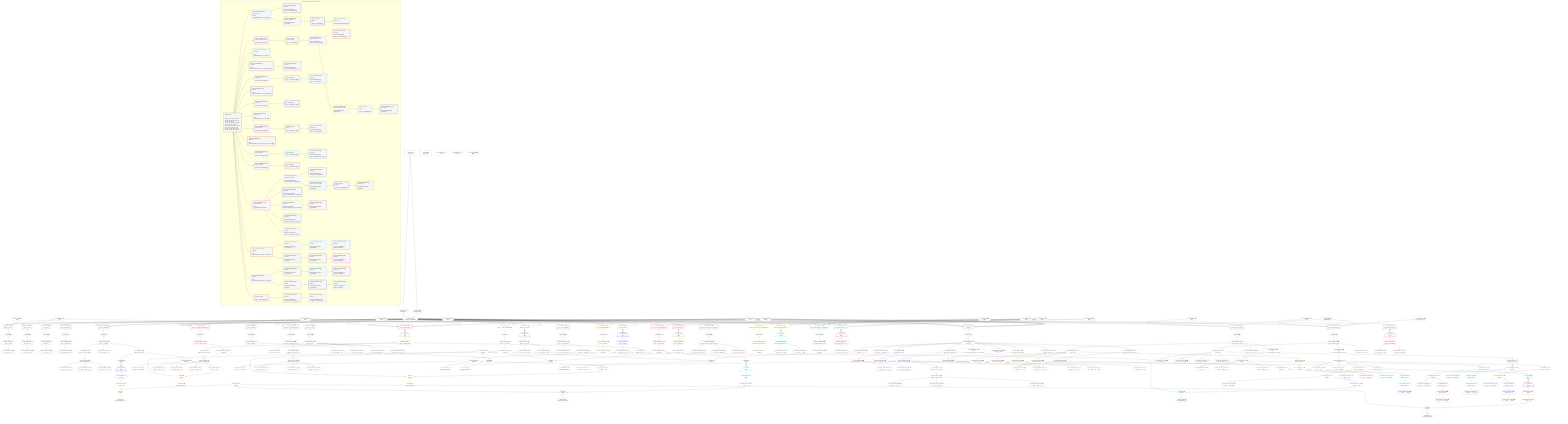 %%{init: {'themeVariables': { 'fontSize': '12px'}}}%%
graph TD
    classDef path fill:#eee,stroke:#000,color:#000
    classDef plan fill:#fff,stroke-width:1px,color:#000
    classDef itemplan fill:#fff,stroke-width:2px,color:#000
    classDef unbatchedplan fill:#dff,stroke-width:1px,color:#000
    classDef sideeffectplan fill:#fcc,stroke-width:2px,color:#000
    classDef bucket fill:#f6f6f6,color:#000,stroke-width:2px,text-align:left


    %% plan dependencies
    PgSelect311[["PgSelect[311∈0] ➊<br />ᐸpersonᐳ"]]:::plan
    Object11{{"Object[11∈0] ➊<br />ᐸ{pgSettings,withPgClient}ᐳ"}}:::plan
    Constant636{{"Constant[636∈0] ➊<br />ᐸ1ᐳ"}}:::plan
    Constant637{{"Constant[637∈0] ➊<br />ᐸ'test'ᐳ"}}:::plan
    Object11 & Constant636 & Constant637 & Constant636 & Constant637 & Constant637 --> PgSelect311
    PgSelect431[["PgSelect[431∈0] ➊<br />ᐸquery_output_two_rowsᐳ"]]:::plan
    Constant648{{"Constant[648∈0] ➊<br />ᐸ42ᐳ"}}:::plan
    Constant650{{"Constant[650∈0] ➊<br />ᐸ'Hi'ᐳ"}}:::plan
    Object11 & Constant648 & Constant636 & Constant650 --> PgSelect431
    PgSelect501[["PgSelect[501∈0] ➊<br />ᐸquery_output_two_rowsᐳ"]]:::plan
    Constant651{{"Constant[651∈0] ➊<br />ᐸ999999999ᐳ"}}:::plan
    Constant653{{"Constant[653∈0] ➊<br />ᐸ”Don't fail me now...”ᐳ"}}:::plan
    Object11 & Constant651 & Constant651 & Constant653 --> PgSelect501
    PgSelect8[["PgSelect[8∈0] ➊<br />ᐸfunc_in_inoutᐳ"]]:::plan
    Constant633{{"Constant[633∈0] ➊<br />ᐸ10ᐳ"}}:::plan
    Constant634{{"Constant[634∈0] ➊<br />ᐸ5ᐳ"}}:::plan
    Object11 & Constant633 & Constant634 --> PgSelect8
    PgSelect32[["PgSelect[32∈0] ➊<br />ᐸfunc_out_complexᐳ"]]:::plan
    Object11 & Constant636 & Constant637 --> PgSelect32
    Access9{{"Access[9∈0] ➊<br />ᐸ2.pgSettingsᐳ"}}:::plan
    Access10{{"Access[10∈0] ➊<br />ᐸ2.withPgClientᐳ"}}:::plan
    Access9 & Access10 --> Object11
    PgSelect16[["PgSelect[16∈0] ➊<br />ᐸfunc_in_outᐳ"]]:::plan
    Object11 & Constant633 --> PgSelect16
    PgSelect158[["PgSelect[158∈0] ➊<br />ᐸfunc_out_out_compound_typeᐳ"]]:::plan
    Object11 & Constant633 --> PgSelect158
    __Value2["__Value[2∈0] ➊<br />ᐸcontextᐳ"]:::plan
    __Value2 --> Access9
    __Value2 --> Access10
    First12{{"First[12∈0] ➊"}}:::plan
    PgSelect8 --> First12
    PgSelectSingle13{{"PgSelectSingle[13∈0] ➊<br />ᐸfunc_in_inoutᐳ"}}:::plan
    First12 --> PgSelectSingle13
    PgClassExpression14{{"PgClassExpression[14∈0] ➊<br />ᐸ__func_in_inout__.vᐳ"}}:::plan
    PgSelectSingle13 --> PgClassExpression14
    First20{{"First[20∈0] ➊"}}:::plan
    PgSelect16 --> First20
    PgSelectSingle21{{"PgSelectSingle[21∈0] ➊<br />ᐸfunc_in_outᐳ"}}:::plan
    First20 --> PgSelectSingle21
    PgClassExpression22{{"PgClassExpression[22∈0] ➊<br />ᐸ__func_in_out__.vᐳ"}}:::plan
    PgSelectSingle21 --> PgClassExpression22
    PgSelect23[["PgSelect[23∈0] ➊<br />ᐸfunc_outᐳ"]]:::plan
    Object11 --> PgSelect23
    First27{{"First[27∈0] ➊"}}:::plan
    PgSelect23 --> First27
    PgSelectSingle28{{"PgSelectSingle[28∈0] ➊<br />ᐸfunc_outᐳ"}}:::plan
    First27 --> PgSelectSingle28
    PgClassExpression29{{"PgClassExpression[29∈0] ➊<br />ᐸ__func_out__.vᐳ"}}:::plan
    PgSelectSingle28 --> PgClassExpression29
    First36{{"First[36∈0] ➊"}}:::plan
    PgSelect32 --> First36
    PgSelectSingle37{{"PgSelectSingle[37∈0] ➊<br />ᐸfunc_out_complexᐳ"}}:::plan
    First36 --> PgSelectSingle37
    PgSelect149[["PgSelect[149∈0] ➊<br />ᐸfunc_out_outᐳ"]]:::plan
    Object11 --> PgSelect149
    First153{{"First[153∈0] ➊"}}:::plan
    PgSelect149 --> First153
    PgSelectSingle154{{"PgSelectSingle[154∈0] ➊<br />ᐸfunc_out_outᐳ"}}:::plan
    First153 --> PgSelectSingle154
    First162{{"First[162∈0] ➊"}}:::plan
    PgSelect158 --> First162
    PgSelectSingle163{{"PgSelectSingle[163∈0] ➊<br />ᐸfunc_out_out_compound_typeᐳ"}}:::plan
    First162 --> PgSelectSingle163
    PgSelect194[["PgSelect[194∈0] ➊<br />ᐸfunc_out_out_unnamedᐳ"]]:::plan
    Object11 --> PgSelect194
    First198{{"First[198∈0] ➊"}}:::plan
    PgSelect194 --> First198
    PgSelectSingle199{{"PgSelectSingle[199∈0] ➊<br />ᐸfunc_out_out_unnamedᐳ"}}:::plan
    First198 --> PgSelectSingle199
    PgSelect220[["PgSelect[220∈0] ➊<br />ᐸfunc_out_tableᐳ"]]:::plan
    Object11 --> PgSelect220
    First224{{"First[224∈0] ➊"}}:::plan
    PgSelect220 --> First224
    PgSelectSingle225{{"PgSelectSingle[225∈0] ➊<br />ᐸfunc_out_tableᐳ"}}:::plan
    First224 --> PgSelectSingle225
    PgSelect253[["PgSelect[253∈0] ➊<br />ᐸfunc_out_unnamedᐳ"]]:::plan
    Object11 --> PgSelect253
    First257{{"First[257∈0] ➊"}}:::plan
    PgSelect253 --> First257
    PgSelectSingle258{{"PgSelectSingle[258∈0] ➊<br />ᐸfunc_out_unnamedᐳ"}}:::plan
    First257 --> PgSelectSingle258
    PgClassExpression259{{"PgClassExpression[259∈0] ➊<br />ᐸ__func_out_unnamed__.vᐳ"}}:::plan
    PgSelectSingle258 --> PgClassExpression259
    PgSelect260[["PgSelect[260∈0] ➊<br />ᐸfunc_out_unnamed_out_out_unnamedᐳ"]]:::plan
    Object11 --> PgSelect260
    First264{{"First[264∈0] ➊"}}:::plan
    PgSelect260 --> First264
    PgSelectSingle265{{"PgSelectSingle[265∈0] ➊<br />ᐸfunc_out_unnamed_out_out_unnamedᐳ"}}:::plan
    First264 --> PgSelectSingle265
    First315{{"First[315∈0] ➊"}}:::plan
    PgSelect311 --> First315
    PgSelectSingle316{{"PgSelectSingle[316∈0] ➊<br />ᐸpersonᐳ"}}:::plan
    First315 --> PgSelectSingle316
    First435{{"First[435∈0] ➊"}}:::plan
    PgSelect431 --> First435
    PgSelectSingle436{{"PgSelectSingle[436∈0] ➊<br />ᐸquery_output_two_rowsᐳ"}}:::plan
    First435 --> PgSelectSingle436
    First505{{"First[505∈0] ➊"}}:::plan
    PgSelect501 --> First505
    PgSelectSingle506{{"PgSelectSingle[506∈0] ➊<br />ᐸquery_output_two_rowsᐳ"}}:::plan
    First505 --> PgSelectSingle506
    PgSelect570[["PgSelect[570∈0] ➊<br />ᐸsearch_test_summariesᐳ"]]:::plan
    Object11 --> PgSelect570
    __Value4["__Value[4∈0] ➊<br />ᐸrootValueᐳ"]:::plan
    Constant56{{"Constant[56∈0] ➊<br />ᐸ'people'ᐳ"}}:::plan
    Constant79{{"Constant[79∈0] ➊<br />ᐸ'posts'ᐳ"}}:::plan
    Connection95{{"Connection[95∈0] ➊<br />ᐸ91ᐳ"}}:::plan
    Connection184{{"Connection[184∈0] ➊<br />ᐸ180ᐳ"}}:::plan
    Connection211{{"Connection[211∈0] ➊<br />ᐸ207ᐳ"}}:::plan
    Connection240{{"Connection[240∈0] ➊<br />ᐸ236ᐳ"}}:::plan
    Connection281{{"Connection[281∈0] ➊<br />ᐸ277ᐳ"}}:::plan
    Connection301{{"Connection[301∈0] ➊<br />ᐸ297ᐳ"}}:::plan
    Constant641{{"Constant[641∈0] ➊<br />ᐸ20ᐳ"}}:::plan
    PgClassExpression38{{"PgClassExpression[38∈1] ➊<br />ᐸ__func_out...plex__.”x”ᐳ"}}:::plan
    PgSelectSingle37 --> PgClassExpression38
    PgSelectSingle45{{"PgSelectSingle[45∈1] ➊<br />ᐸfrmcdc_compoundTypeᐳ"}}:::plan
    RemapKeys580{{"RemapKeys[580∈1] ➊<br />ᐸ37:{”0”:1,”1”:2,”2”:3,”3”:4}ᐳ"}}:::plan
    RemapKeys580 --> PgSelectSingle45
    PgSelectSingle55{{"PgSelectSingle[55∈1] ➊<br />ᐸpersonᐳ"}}:::plan
    RemapKeys583{{"RemapKeys[583∈1] ➊<br />ᐸ37:{”0”:5,”1”:6,”2”:7}ᐳ"}}:::plan
    RemapKeys583 --> PgSelectSingle55
    PgSelectSingle37 --> RemapKeys580
    PgSelectSingle37 --> RemapKeys583
    Connection75{{"Connection[75∈1] ➊<br />ᐸ71ᐳ"}}:::plan
    PgClassExpression46{{"PgClassExpression[46∈2] ➊<br />ᐸ__frmcdc_c...type__.”a”ᐳ"}}:::plan
    PgSelectSingle45 --> PgClassExpression46
    PgClassExpression47{{"PgClassExpression[47∈2] ➊<br />ᐸ__frmcdc_c...type__.”b”ᐳ"}}:::plan
    PgSelectSingle45 --> PgClassExpression47
    PgClassExpression48{{"PgClassExpression[48∈2] ➊<br />ᐸ__frmcdc_c...type__.”c”ᐳ"}}:::plan
    PgSelectSingle45 --> PgClassExpression48
    List58{{"List[58∈3] ➊<br />ᐸ56,57ᐳ"}}:::plan
    PgClassExpression57{{"PgClassExpression[57∈3] ➊<br />ᐸ__person__.”id”ᐳ"}}:::plan
    Constant56 & PgClassExpression57 --> List58
    PgSelectSingle55 --> PgClassExpression57
    Lambda59{{"Lambda[59∈3] ➊<br />ᐸbase64JSONEncodeᐳ"}}:::plan
    List58 --> Lambda59
    PgClassExpression61{{"PgClassExpression[61∈3] ➊<br />ᐸ__person__...full_name”ᐳ"}}:::plan
    PgSelectSingle55 --> PgClassExpression61
    Access582{{"Access[582∈3] ➊<br />ᐸ583.0ᐳ"}}:::plan
    RemapKeys583 --> Access582
    __Item77[/"__Item[77∈4]<br />ᐸ582ᐳ"\]:::itemplan
    Access582 ==> __Item77
    PgSelectSingle78{{"PgSelectSingle[78∈4]<br />ᐸpostᐳ"}}:::plan
    __Item77 --> PgSelectSingle78
    List81{{"List[81∈5]<br />ᐸ79,80ᐳ"}}:::plan
    PgClassExpression80{{"PgClassExpression[80∈5]<br />ᐸ__post__.”id”ᐳ"}}:::plan
    Constant79 & PgClassExpression80 --> List81
    PgSelectSingle78 --> PgClassExpression80
    Lambda82{{"Lambda[82∈5]<br />ᐸbase64JSONEncodeᐳ"}}:::plan
    List81 --> Lambda82
    PgSelect96[["PgSelect[96∈6] ➊<br />ᐸfunc_out_complex_setofᐳ"]]:::plan
    Object11 & Constant636 & Constant637 & Connection95 --> PgSelect96
    PgSelect145[["PgSelect[145∈6] ➊<br />ᐸfunc_out_complex_setof(aggregate)ᐳ"]]:::plan
    Object11 & Constant636 & Constant637 & Connection95 --> PgSelect145
    First146{{"First[146∈6] ➊"}}:::plan
    PgSelect145 --> First146
    PgSelectSingle147{{"PgSelectSingle[147∈6] ➊<br />ᐸfunc_out_complex_setofᐳ"}}:::plan
    First146 --> PgSelectSingle147
    PgClassExpression148{{"PgClassExpression[148∈6] ➊<br />ᐸcount(*)ᐳ"}}:::plan
    PgSelectSingle147 --> PgClassExpression148
    Connection136{{"Connection[136∈6] ➊<br />ᐸ132ᐳ"}}:::plan
    __Item97[/"__Item[97∈7]<br />ᐸ96ᐳ"\]:::itemplan
    PgSelect96 ==> __Item97
    PgSelectSingle98{{"PgSelectSingle[98∈7]<br />ᐸfunc_out_complex_setofᐳ"}}:::plan
    __Item97 --> PgSelectSingle98
    PgClassExpression99{{"PgClassExpression[99∈8]<br />ᐸ__func_out...etof__.”x”ᐳ"}}:::plan
    PgSelectSingle98 --> PgClassExpression99
    PgSelectSingle106{{"PgSelectSingle[106∈8]<br />ᐸfrmcdc_compoundTypeᐳ"}}:::plan
    RemapKeys585{{"RemapKeys[585∈8]<br />ᐸ98:{”0”:1,”1”:2,”2”:3,”3”:4}ᐳ"}}:::plan
    RemapKeys585 --> PgSelectSingle106
    PgSelectSingle116{{"PgSelectSingle[116∈8]<br />ᐸpersonᐳ"}}:::plan
    RemapKeys588{{"RemapKeys[588∈8]<br />ᐸ98:{”0”:5,”1”:6,”2”:7}ᐳ"}}:::plan
    RemapKeys588 --> PgSelectSingle116
    PgSelectSingle98 --> RemapKeys585
    PgSelectSingle98 --> RemapKeys588
    PgClassExpression107{{"PgClassExpression[107∈9]<br />ᐸ__frmcdc_c...type__.”a”ᐳ"}}:::plan
    PgSelectSingle106 --> PgClassExpression107
    PgClassExpression108{{"PgClassExpression[108∈9]<br />ᐸ__frmcdc_c...type__.”b”ᐳ"}}:::plan
    PgSelectSingle106 --> PgClassExpression108
    PgClassExpression109{{"PgClassExpression[109∈9]<br />ᐸ__frmcdc_c...type__.”c”ᐳ"}}:::plan
    PgSelectSingle106 --> PgClassExpression109
    List119{{"List[119∈10]<br />ᐸ56,118ᐳ"}}:::plan
    PgClassExpression118{{"PgClassExpression[118∈10]<br />ᐸ__person__.”id”ᐳ"}}:::plan
    Constant56 & PgClassExpression118 --> List119
    PgSelectSingle116 --> PgClassExpression118
    Lambda120{{"Lambda[120∈10]<br />ᐸbase64JSONEncodeᐳ"}}:::plan
    List119 --> Lambda120
    PgClassExpression122{{"PgClassExpression[122∈10]<br />ᐸ__person__...full_name”ᐳ"}}:::plan
    PgSelectSingle116 --> PgClassExpression122
    Access587{{"Access[587∈10]<br />ᐸ588.0ᐳ"}}:::plan
    RemapKeys588 --> Access587
    __Item138[/"__Item[138∈11]<br />ᐸ587ᐳ"\]:::itemplan
    Access587 ==> __Item138
    PgSelectSingle139{{"PgSelectSingle[139∈11]<br />ᐸpostᐳ"}}:::plan
    __Item138 --> PgSelectSingle139
    List142{{"List[142∈12]<br />ᐸ79,141ᐳ"}}:::plan
    PgClassExpression141{{"PgClassExpression[141∈12]<br />ᐸ__post__.”id”ᐳ"}}:::plan
    Constant79 & PgClassExpression141 --> List142
    PgSelectSingle139 --> PgClassExpression141
    Lambda143{{"Lambda[143∈12]<br />ᐸbase64JSONEncodeᐳ"}}:::plan
    List142 --> Lambda143
    PgClassExpression155{{"PgClassExpression[155∈13] ➊<br />ᐸ__func_out...first_out”ᐳ"}}:::plan
    PgSelectSingle154 --> PgClassExpression155
    PgClassExpression156{{"PgClassExpression[156∈13] ➊<br />ᐸ__func_out...econd_out”ᐳ"}}:::plan
    PgSelectSingle154 --> PgClassExpression156
    PgClassExpression164{{"PgClassExpression[164∈14] ➊<br />ᐸ__func_out...ype__.”o1”ᐳ"}}:::plan
    PgSelectSingle163 --> PgClassExpression164
    PgSelectSingle171{{"PgSelectSingle[171∈14] ➊<br />ᐸfrmcdc_compoundTypeᐳ"}}:::plan
    RemapKeys590{{"RemapKeys[590∈14] ➊<br />ᐸ163:{”0”:1,”1”:2,”2”:3,”3”:4}ᐳ"}}:::plan
    RemapKeys590 --> PgSelectSingle171
    PgSelectSingle163 --> RemapKeys590
    PgClassExpression172{{"PgClassExpression[172∈15] ➊<br />ᐸ__frmcdc_c...type__.”a”ᐳ"}}:::plan
    PgSelectSingle171 --> PgClassExpression172
    PgClassExpression173{{"PgClassExpression[173∈15] ➊<br />ᐸ__frmcdc_c...type__.”b”ᐳ"}}:::plan
    PgSelectSingle171 --> PgClassExpression173
    PgClassExpression174{{"PgClassExpression[174∈15] ➊<br />ᐸ__frmcdc_c...type__.”c”ᐳ"}}:::plan
    PgSelectSingle171 --> PgClassExpression174
    PgSelect185[["PgSelect[185∈16] ➊<br />ᐸfunc_out_out_setofᐳ"]]:::plan
    Object11 & Connection184 --> PgSelect185
    PgSelect190[["PgSelect[190∈16] ➊<br />ᐸfunc_out_out_setof(aggregate)ᐳ"]]:::plan
    Object11 & Connection184 --> PgSelect190
    First191{{"First[191∈16] ➊"}}:::plan
    PgSelect190 --> First191
    PgSelectSingle192{{"PgSelectSingle[192∈16] ➊<br />ᐸfunc_out_out_setofᐳ"}}:::plan
    First191 --> PgSelectSingle192
    PgClassExpression193{{"PgClassExpression[193∈16] ➊<br />ᐸcount(*)ᐳ"}}:::plan
    PgSelectSingle192 --> PgClassExpression193
    __Item186[/"__Item[186∈17]<br />ᐸ185ᐳ"\]:::itemplan
    PgSelect185 ==> __Item186
    PgSelectSingle187{{"PgSelectSingle[187∈17]<br />ᐸfunc_out_out_setofᐳ"}}:::plan
    __Item186 --> PgSelectSingle187
    PgClassExpression188{{"PgClassExpression[188∈18]<br />ᐸ__func_out...tof__.”o1”ᐳ"}}:::plan
    PgSelectSingle187 --> PgClassExpression188
    PgClassExpression189{{"PgClassExpression[189∈18]<br />ᐸ__func_out...tof__.”o2”ᐳ"}}:::plan
    PgSelectSingle187 --> PgClassExpression189
    PgClassExpression200{{"PgClassExpression[200∈19] ➊<br />ᐸ__func_out....”column1”ᐳ"}}:::plan
    PgSelectSingle199 --> PgClassExpression200
    PgClassExpression201{{"PgClassExpression[201∈19] ➊<br />ᐸ__func_out....”column2”ᐳ"}}:::plan
    PgSelectSingle199 --> PgClassExpression201
    PgSelect212[["PgSelect[212∈20] ➊<br />ᐸfunc_out_setofᐳ"]]:::plan
    Object11 & Connection211 --> PgSelect212
    PgSelect216[["PgSelect[216∈20] ➊<br />ᐸfunc_out_setof(aggregate)ᐳ"]]:::plan
    Object11 & Connection211 --> PgSelect216
    First217{{"First[217∈20] ➊"}}:::plan
    PgSelect216 --> First217
    PgSelectSingle218{{"PgSelectSingle[218∈20] ➊<br />ᐸfunc_out_setofᐳ"}}:::plan
    First217 --> PgSelectSingle218
    PgClassExpression219{{"PgClassExpression[219∈20] ➊<br />ᐸcount(*)ᐳ"}}:::plan
    PgSelectSingle218 --> PgClassExpression219
    __Item213[/"__Item[213∈21]<br />ᐸ212ᐳ"\]:::itemplan
    PgSelect212 ==> __Item213
    PgSelectSingle214{{"PgSelectSingle[214∈21]<br />ᐸfunc_out_setofᐳ"}}:::plan
    __Item213 --> PgSelectSingle214
    PgClassExpression215{{"PgClassExpression[215∈21]<br />ᐸ__func_out_setof__.vᐳ"}}:::plan
    PgSelectSingle214 --> PgClassExpression215
    List228{{"List[228∈22] ➊<br />ᐸ56,227ᐳ"}}:::plan
    PgClassExpression227{{"PgClassExpression[227∈22] ➊<br />ᐸ__func_out_table__.”id”ᐳ"}}:::plan
    Constant56 & PgClassExpression227 --> List228
    PgSelectSingle225 --> PgClassExpression227
    Lambda229{{"Lambda[229∈22] ➊<br />ᐸbase64JSONEncodeᐳ"}}:::plan
    List228 --> Lambda229
    PgSelect241[["PgSelect[241∈23] ➊<br />ᐸfunc_out_table_setofᐳ"]]:::plan
    Object11 & Connection240 --> PgSelect241
    PgSelect249[["PgSelect[249∈23] ➊<br />ᐸfunc_out_table_setof(aggregate)ᐳ"]]:::plan
    Object11 & Connection240 --> PgSelect249
    First250{{"First[250∈23] ➊"}}:::plan
    PgSelect249 --> First250
    PgSelectSingle251{{"PgSelectSingle[251∈23] ➊<br />ᐸfunc_out_table_setofᐳ"}}:::plan
    First250 --> PgSelectSingle251
    PgClassExpression252{{"PgClassExpression[252∈23] ➊<br />ᐸcount(*)ᐳ"}}:::plan
    PgSelectSingle251 --> PgClassExpression252
    __Item242[/"__Item[242∈24]<br />ᐸ241ᐳ"\]:::itemplan
    PgSelect241 ==> __Item242
    PgSelectSingle243{{"PgSelectSingle[243∈24]<br />ᐸfunc_out_table_setofᐳ"}}:::plan
    __Item242 --> PgSelectSingle243
    List246{{"List[246∈25]<br />ᐸ56,245ᐳ"}}:::plan
    PgClassExpression245{{"PgClassExpression[245∈25]<br />ᐸ__func_out...tof__.”id”ᐳ"}}:::plan
    Constant56 & PgClassExpression245 --> List246
    PgSelectSingle243 --> PgClassExpression245
    Lambda247{{"Lambda[247∈25]<br />ᐸbase64JSONEncodeᐳ"}}:::plan
    List246 --> Lambda247
    PgClassExpression266{{"PgClassExpression[266∈26] ➊<br />ᐸ__func_out....”column1”ᐳ"}}:::plan
    PgSelectSingle265 --> PgClassExpression266
    PgClassExpression267{{"PgClassExpression[267∈26] ➊<br />ᐸ__func_out....”column3”ᐳ"}}:::plan
    PgSelectSingle265 --> PgClassExpression267
    PgClassExpression268{{"PgClassExpression[268∈26] ➊<br />ᐸ__func_out...med__.”o2”ᐳ"}}:::plan
    PgSelectSingle265 --> PgClassExpression268
    PgSelect282[["PgSelect[282∈27] ➊<br />ᐸfunc_returns_table_multi_colᐳ"]]:::plan
    Object11 & Constant641 & Connection281 --> PgSelect282
    PgSelect287[["PgSelect[287∈27] ➊<br />ᐸfunc_returns_table_multi_col(aggregate)ᐳ"]]:::plan
    Object11 & Constant641 & Connection281 --> PgSelect287
    First288{{"First[288∈27] ➊"}}:::plan
    PgSelect287 --> First288
    PgSelectSingle289{{"PgSelectSingle[289∈27] ➊<br />ᐸfunc_returns_table_multi_colᐳ"}}:::plan
    First288 --> PgSelectSingle289
    PgClassExpression290{{"PgClassExpression[290∈27] ➊<br />ᐸcount(*)ᐳ"}}:::plan
    PgSelectSingle289 --> PgClassExpression290
    __Item283[/"__Item[283∈28]<br />ᐸ282ᐳ"\]:::itemplan
    PgSelect282 ==> __Item283
    PgSelectSingle284{{"PgSelectSingle[284∈28]<br />ᐸfunc_returns_table_multi_colᐳ"}}:::plan
    __Item283 --> PgSelectSingle284
    PgClassExpression285{{"PgClassExpression[285∈29]<br />ᐸ__func_ret...l__.”col1”ᐳ"}}:::plan
    PgSelectSingle284 --> PgClassExpression285
    PgClassExpression286{{"PgClassExpression[286∈29]<br />ᐸ__func_ret...l__.”col2”ᐳ"}}:::plan
    PgSelectSingle284 --> PgClassExpression286
    PgSelect302[["PgSelect[302∈30] ➊<br />ᐸfunc_returns_table_one_colᐳ"]]:::plan
    Object11 & Constant641 & Connection301 --> PgSelect302
    PgSelect306[["PgSelect[306∈30] ➊<br />ᐸfunc_returns_table_one_col(aggregate)ᐳ"]]:::plan
    Object11 & Constant641 & Connection301 --> PgSelect306
    First307{{"First[307∈30] ➊"}}:::plan
    PgSelect306 --> First307
    PgSelectSingle308{{"PgSelectSingle[308∈30] ➊<br />ᐸfunc_returns_table_one_colᐳ"}}:::plan
    First307 --> PgSelectSingle308
    PgClassExpression309{{"PgClassExpression[309∈30] ➊<br />ᐸcount(*)ᐳ"}}:::plan
    PgSelectSingle308 --> PgClassExpression309
    __Item303[/"__Item[303∈31]<br />ᐸ302ᐳ"\]:::itemplan
    PgSelect302 ==> __Item303
    PgSelectSingle304{{"PgSelectSingle[304∈31]<br />ᐸfunc_returns_table_one_colᐳ"}}:::plan
    __Item303 --> PgSelectSingle304
    PgClassExpression305{{"PgClassExpression[305∈31]<br />ᐸ__func_ret...ne_col__.vᐳ"}}:::plan
    PgSelectSingle304 --> PgClassExpression305
    List319{{"List[319∈32] ➊<br />ᐸ56,318ᐳ"}}:::plan
    PgClassExpression318{{"PgClassExpression[318∈32] ➊<br />ᐸ__person__.”id”ᐳ"}}:::plan
    Constant56 & PgClassExpression318 --> List319
    PgSelectSingle316 --> PgClassExpression318
    Lambda320{{"Lambda[320∈32] ➊<br />ᐸbase64JSONEncodeᐳ"}}:::plan
    List319 --> Lambda320
    PgClassExpression322{{"PgClassExpression[322∈32] ➊<br />ᐸ__person__...full_name”ᐳ"}}:::plan
    PgSelectSingle316 --> PgClassExpression322
    PgSelectSingle331{{"PgSelectSingle[331∈32] ➊<br />ᐸperson_computed_complexᐳ"}}:::plan
    RemapKeys597{{"RemapKeys[597∈32] ➊<br />ᐸ316:{”0”:2,”1”:3,”2”:4,”3”:5,”4”:6,”5”:7,”6”:8,”7”:9,”8”:10}ᐳ"}}:::plan
    RemapKeys597 --> PgSelectSingle331
    PgSelectSingle384{{"PgSelectSingle[384∈32] ➊<br />ᐸperson_computed_first_arg_inoutᐳ"}}:::plan
    RemapKeys599{{"RemapKeys[599∈32] ➊<br />ᐸ316:{”0”:11,”1”:12}ᐳ"}}:::plan
    RemapKeys599 --> PgSelectSingle384
    PgSelectSingle393{{"PgSelectSingle[393∈32] ➊<br />ᐸperson_computed_first_arg_inout_outᐳ"}}:::plan
    RemapKeys603{{"RemapKeys[603∈32] ➊<br />ᐸ316:{”0”:13,”1”:14,”2”:15,”3”:16}ᐳ"}}:::plan
    RemapKeys603 --> PgSelectSingle393
    PgClassExpression406{{"PgClassExpression[406∈32] ➊<br />ᐸ”c”.”perso...lder! */<br />)ᐳ"}}:::plan
    PgSelectSingle316 --> PgClassExpression406
    PgSelectSingle414{{"PgSelectSingle[414∈32] ➊<br />ᐸperson_computed_inout_outᐳ"}}:::plan
    RemapKeys605{{"RemapKeys[605∈32] ➊<br />ᐸ316:{”0”:17,”1”:18,”2”:19}ᐳ"}}:::plan
    RemapKeys605 --> PgSelectSingle414
    PgClassExpression418{{"PgClassExpression[418∈32] ➊<br />ᐸ”c”.”perso..._person__)ᐳ"}}:::plan
    PgSelectSingle316 --> PgClassExpression418
    PgSelectSingle425{{"PgSelectSingle[425∈32] ➊<br />ᐸperson_computed_out_outᐳ"}}:::plan
    RemapKeys607{{"RemapKeys[607∈32] ➊<br />ᐸ316:{”0”:20,”1”:21,”2”:22}ᐳ"}}:::plan
    RemapKeys607 --> PgSelectSingle425
    PgSelectSingle316 --> RemapKeys597
    PgSelectSingle316 --> RemapKeys599
    PgSelectSingle316 --> RemapKeys603
    PgSelectSingle316 --> RemapKeys605
    PgSelectSingle316 --> RemapKeys607
    Connection369{{"Connection[369∈32] ➊<br />ᐸ365ᐳ"}}:::plan
    PgClassExpression332{{"PgClassExpression[332∈33] ➊<br />ᐸ__person_c...plex__.”x”ᐳ"}}:::plan
    PgSelectSingle331 --> PgClassExpression332
    PgSelectSingle339{{"PgSelectSingle[339∈33] ➊<br />ᐸfrmcdc_compoundTypeᐳ"}}:::plan
    RemapKeys592{{"RemapKeys[592∈33] ➊<br />ᐸ331:{”0”:1,”1”:2,”2”:3,”3”:4}ᐳ"}}:::plan
    RemapKeys592 --> PgSelectSingle339
    PgSelectSingle349{{"PgSelectSingle[349∈33] ➊<br />ᐸpersonᐳ"}}:::plan
    RemapKeys595{{"RemapKeys[595∈33] ➊<br />ᐸ331:{”0”:5,”1”:6,”2”:7}ᐳ"}}:::plan
    RemapKeys595 --> PgSelectSingle349
    PgSelectSingle331 --> RemapKeys592
    PgSelectSingle331 --> RemapKeys595
    PgClassExpression340{{"PgClassExpression[340∈34] ➊<br />ᐸ__frmcdc_c...type__.”a”ᐳ"}}:::plan
    PgSelectSingle339 --> PgClassExpression340
    PgClassExpression341{{"PgClassExpression[341∈34] ➊<br />ᐸ__frmcdc_c...type__.”b”ᐳ"}}:::plan
    PgSelectSingle339 --> PgClassExpression341
    PgClassExpression342{{"PgClassExpression[342∈34] ➊<br />ᐸ__frmcdc_c...type__.”c”ᐳ"}}:::plan
    PgSelectSingle339 --> PgClassExpression342
    List352{{"List[352∈35] ➊<br />ᐸ56,351ᐳ"}}:::plan
    PgClassExpression351{{"PgClassExpression[351∈35] ➊<br />ᐸ__person__.”id”ᐳ"}}:::plan
    Constant56 & PgClassExpression351 --> List352
    PgSelectSingle349 --> PgClassExpression351
    Lambda353{{"Lambda[353∈35] ➊<br />ᐸbase64JSONEncodeᐳ"}}:::plan
    List352 --> Lambda353
    PgClassExpression355{{"PgClassExpression[355∈35] ➊<br />ᐸ__person__...full_name”ᐳ"}}:::plan
    PgSelectSingle349 --> PgClassExpression355
    Access594{{"Access[594∈35] ➊<br />ᐸ595.0ᐳ"}}:::plan
    RemapKeys595 --> Access594
    __Item371[/"__Item[371∈36]<br />ᐸ594ᐳ"\]:::itemplan
    Access594 ==> __Item371
    PgSelectSingle372{{"PgSelectSingle[372∈36]<br />ᐸpostᐳ"}}:::plan
    __Item371 --> PgSelectSingle372
    List375{{"List[375∈37]<br />ᐸ79,374ᐳ"}}:::plan
    PgClassExpression374{{"PgClassExpression[374∈37]<br />ᐸ__post__.”id”ᐳ"}}:::plan
    Constant79 & PgClassExpression374 --> List375
    PgSelectSingle372 --> PgClassExpression374
    Lambda376{{"Lambda[376∈37]<br />ᐸbase64JSONEncodeᐳ"}}:::plan
    List375 --> Lambda376
    PgClassExpression385{{"PgClassExpression[385∈38] ➊<br />ᐸ__person_c...out__.”id”ᐳ"}}:::plan
    PgSelectSingle384 --> PgClassExpression385
    PgClassExpression386{{"PgClassExpression[386∈38] ➊<br />ᐸ__person_c...full_name”ᐳ"}}:::plan
    PgSelectSingle384 --> PgClassExpression386
    PgSelectSingle400{{"PgSelectSingle[400∈39] ➊<br />ᐸpersonᐳ"}}:::plan
    PgSelectSingle393 --> PgSelectSingle400
    PgClassExpression403{{"PgClassExpression[403∈39] ➊<br />ᐸ__person_c..._out__.”o”ᐳ"}}:::plan
    PgSelectSingle393 --> PgClassExpression403
    PgClassExpression401{{"PgClassExpression[401∈40] ➊<br />ᐸ__person__.”id”ᐳ"}}:::plan
    PgSelectSingle400 --> PgClassExpression401
    PgClassExpression402{{"PgClassExpression[402∈40] ➊<br />ᐸ__person__...full_name”ᐳ"}}:::plan
    PgSelectSingle400 --> PgClassExpression402
    PgClassExpression415{{"PgClassExpression[415∈41] ➊<br />ᐸ__person_c...ut__.”ino”ᐳ"}}:::plan
    PgSelectSingle414 --> PgClassExpression415
    PgClassExpression416{{"PgClassExpression[416∈41] ➊<br />ᐸ__person_c..._out__.”o”ᐳ"}}:::plan
    PgSelectSingle414 --> PgClassExpression416
    PgClassExpression426{{"PgClassExpression[426∈42] ➊<br />ᐸ__person_c...out__.”o1”ᐳ"}}:::plan
    PgSelectSingle425 --> PgClassExpression426
    PgClassExpression427{{"PgClassExpression[427∈42] ➊<br />ᐸ__person_c...out__.”o2”ᐳ"}}:::plan
    PgSelectSingle425 --> PgClassExpression427
    PgSelectSingle443{{"PgSelectSingle[443∈43] ➊<br />ᐸleft_armᐳ"}}:::plan
    PgSelectSingle436 --> PgSelectSingle443
    PgSelectSingle477{{"PgSelectSingle[477∈43] ➊<br />ᐸpostᐳ"}}:::plan
    RemapKeys619{{"RemapKeys[619∈43] ➊<br />ᐸ436:{”0”:7,”1”:8,”2”:9,”3”:10,”4”:11,”5”:12}ᐳ"}}:::plan
    RemapKeys619 --> PgSelectSingle477
    PgClassExpression497{{"PgClassExpression[497∈43] ➊<br />ᐸ__query_ou...ws__.”txt”ᐳ"}}:::plan
    PgSelectSingle436 --> PgClassExpression497
    PgSelectSingle436 --> RemapKeys619
    PgClassExpression444{{"PgClassExpression[444∈44] ➊<br />ᐸ__left_arm__.”id”ᐳ"}}:::plan
    PgSelectSingle443 --> PgClassExpression444
    PgClassExpression445{{"PgClassExpression[445∈44] ➊<br />ᐸ__left_arm...in_metres”ᐳ"}}:::plan
    PgSelectSingle443 --> PgClassExpression445
    PgClassExpression446{{"PgClassExpression[446∈44] ➊<br />ᐸ__left_arm__.”mood”ᐳ"}}:::plan
    PgSelectSingle443 --> PgClassExpression446
    PgClassExpression447{{"PgClassExpression[447∈44] ➊<br />ᐸ__left_arm...person_id”ᐳ"}}:::plan
    PgSelectSingle443 --> PgClassExpression447
    PgSelectSingle453{{"PgSelectSingle[453∈44] ➊<br />ᐸpersonᐳ"}}:::plan
    RemapKeys611{{"RemapKeys[611∈44] ➊<br />ᐸ443:{”0”:3,”1”:4,”2”:5}ᐳ"}}:::plan
    RemapKeys611 --> PgSelectSingle453
    PgSelectSingle443 --> RemapKeys611
    PgClassExpression454{{"PgClassExpression[454∈45] ➊<br />ᐸ__person__...full_name”ᐳ"}}:::plan
    PgSelectSingle453 --> PgClassExpression454
    PgSelectSingle461{{"PgSelectSingle[461∈45] ➊<br />ᐸperson_secretᐳ"}}:::plan
    RemapKeys609{{"RemapKeys[609∈45] ➊<br />ᐸ453:{”0”:1,”1”:2}ᐳ"}}:::plan
    RemapKeys609 --> PgSelectSingle461
    PgSelectSingle453 --> RemapKeys609
    PgClassExpression462{{"PgClassExpression[462∈46] ➊<br />ᐸ__person_s..._.”sekrit”ᐳ"}}:::plan
    PgSelectSingle461 --> PgClassExpression462
    PgClassExpression478{{"PgClassExpression[478∈47] ➊<br />ᐸ__post__.”id”ᐳ"}}:::plan
    PgSelectSingle477 --> PgClassExpression478
    PgClassExpression479{{"PgClassExpression[479∈47] ➊<br />ᐸ__post__.”headline”ᐳ"}}:::plan
    PgSelectSingle477 --> PgClassExpression479
    PgClassExpression480{{"PgClassExpression[480∈47] ➊<br />ᐸ__post__.”author_id”ᐳ"}}:::plan
    PgSelectSingle477 --> PgClassExpression480
    PgSelectSingle487{{"PgSelectSingle[487∈47] ➊<br />ᐸpersonᐳ"}}:::plan
    RemapKeys617{{"RemapKeys[617∈47] ➊<br />ᐸ477:{”0”:2,”1”:3,”2”:4}ᐳ"}}:::plan
    RemapKeys617 --> PgSelectSingle487
    PgSelectSingle477 --> RemapKeys617
    PgClassExpression488{{"PgClassExpression[488∈48] ➊<br />ᐸ__person__...full_name”ᐳ"}}:::plan
    PgSelectSingle487 --> PgClassExpression488
    PgSelectSingle495{{"PgSelectSingle[495∈48] ➊<br />ᐸperson_secretᐳ"}}:::plan
    RemapKeys615{{"RemapKeys[615∈48] ➊<br />ᐸ487:{”0”:1,”1”:2}ᐳ"}}:::plan
    RemapKeys615 --> PgSelectSingle495
    PgSelectSingle487 --> RemapKeys615
    PgClassExpression496{{"PgClassExpression[496∈49] ➊<br />ᐸ__person_s..._.”sekrit”ᐳ"}}:::plan
    PgSelectSingle495 --> PgClassExpression496
    PgSelectSingle513{{"PgSelectSingle[513∈50] ➊<br />ᐸleft_armᐳ"}}:::plan
    PgSelectSingle506 --> PgSelectSingle513
    PgSelectSingle547{{"PgSelectSingle[547∈50] ➊<br />ᐸpostᐳ"}}:::plan
    RemapKeys631{{"RemapKeys[631∈50] ➊<br />ᐸ506:{”0”:7,”1”:8,”2”:9,”3”:10,”4”:11,”5”:12}ᐳ"}}:::plan
    RemapKeys631 --> PgSelectSingle547
    PgClassExpression567{{"PgClassExpression[567∈50] ➊<br />ᐸ__query_ou...ws__.”txt”ᐳ"}}:::plan
    PgSelectSingle506 --> PgClassExpression567
    PgSelectSingle506 --> RemapKeys631
    PgClassExpression514{{"PgClassExpression[514∈51] ➊<br />ᐸ__left_arm__.”id”ᐳ"}}:::plan
    PgSelectSingle513 --> PgClassExpression514
    PgClassExpression515{{"PgClassExpression[515∈51] ➊<br />ᐸ__left_arm...in_metres”ᐳ"}}:::plan
    PgSelectSingle513 --> PgClassExpression515
    PgClassExpression516{{"PgClassExpression[516∈51] ➊<br />ᐸ__left_arm__.”mood”ᐳ"}}:::plan
    PgSelectSingle513 --> PgClassExpression516
    PgClassExpression517{{"PgClassExpression[517∈51] ➊<br />ᐸ__left_arm...person_id”ᐳ"}}:::plan
    PgSelectSingle513 --> PgClassExpression517
    PgSelectSingle523{{"PgSelectSingle[523∈51] ➊<br />ᐸpersonᐳ"}}:::plan
    RemapKeys623{{"RemapKeys[623∈51] ➊<br />ᐸ513:{”0”:3,”1”:4,”2”:5}ᐳ"}}:::plan
    RemapKeys623 --> PgSelectSingle523
    PgSelectSingle513 --> RemapKeys623
    PgClassExpression524{{"PgClassExpression[524∈52] ➊<br />ᐸ__person__...full_name”ᐳ"}}:::plan
    PgSelectSingle523 --> PgClassExpression524
    PgSelectSingle531{{"PgSelectSingle[531∈52] ➊<br />ᐸperson_secretᐳ"}}:::plan
    RemapKeys621{{"RemapKeys[621∈52] ➊<br />ᐸ523:{”0”:1,”1”:2}ᐳ"}}:::plan
    RemapKeys621 --> PgSelectSingle531
    PgSelectSingle523 --> RemapKeys621
    PgClassExpression532{{"PgClassExpression[532∈53] ➊<br />ᐸ__person_s..._.”sekrit”ᐳ"}}:::plan
    PgSelectSingle531 --> PgClassExpression532
    PgClassExpression548{{"PgClassExpression[548∈54] ➊<br />ᐸ__post__.”id”ᐳ"}}:::plan
    PgSelectSingle547 --> PgClassExpression548
    PgClassExpression549{{"PgClassExpression[549∈54] ➊<br />ᐸ__post__.”headline”ᐳ"}}:::plan
    PgSelectSingle547 --> PgClassExpression549
    PgClassExpression550{{"PgClassExpression[550∈54] ➊<br />ᐸ__post__.”author_id”ᐳ"}}:::plan
    PgSelectSingle547 --> PgClassExpression550
    PgSelectSingle557{{"PgSelectSingle[557∈54] ➊<br />ᐸpersonᐳ"}}:::plan
    RemapKeys629{{"RemapKeys[629∈54] ➊<br />ᐸ547:{”0”:2,”1”:3,”2”:4}ᐳ"}}:::plan
    RemapKeys629 --> PgSelectSingle557
    PgSelectSingle547 --> RemapKeys629
    PgClassExpression558{{"PgClassExpression[558∈55] ➊<br />ᐸ__person__...full_name”ᐳ"}}:::plan
    PgSelectSingle557 --> PgClassExpression558
    PgSelectSingle565{{"PgSelectSingle[565∈55] ➊<br />ᐸperson_secretᐳ"}}:::plan
    RemapKeys627{{"RemapKeys[627∈55] ➊<br />ᐸ557:{”0”:1,”1”:2}ᐳ"}}:::plan
    RemapKeys627 --> PgSelectSingle565
    PgSelectSingle557 --> RemapKeys627
    PgClassExpression566{{"PgClassExpression[566∈56] ➊<br />ᐸ__person_s..._.”sekrit”ᐳ"}}:::plan
    PgSelectSingle565 --> PgClassExpression566
    __Item574[/"__Item[574∈57]<br />ᐸ570ᐳ"\]:::itemplan
    PgSelect570 ==> __Item574
    PgSelectSingle575{{"PgSelectSingle[575∈57]<br />ᐸsearch_test_summariesᐳ"}}:::plan
    __Item574 --> PgSelectSingle575
    PgClassExpression576{{"PgClassExpression[576∈58]<br />ᐸ__search_t...ies__.”id”ᐳ"}}:::plan
    PgSelectSingle575 --> PgClassExpression576
    PgClassExpression577{{"PgClassExpression[577∈58]<br />ᐸ__search_t..._duration”ᐳ"}}:::plan
    PgSelectSingle575 --> PgClassExpression577

    %% define steps

    subgraph "Buckets for queries/v4/function-return-types"
    Bucket0("Bucket 0 (root)<br /><br />1: <br />ᐳ: 9, 10, 56, 79, 95, 184, 211, 240, 281, 301, 633, 634, 636, 637, 641, 648, 650, 651, 653, 11<br />2: 8, 16, 23, 32, 149, 158, 194, 220, 253, 260, 311, 431, 501, 570<br />ᐳ: 12, 13, 14, 20, 21, 22, 27, 28, 29, 36, 37, 153, 154, 162, 163, 198, 199, 224, 225, 257, 258, 259, 264, 265, 315, 316, 435, 436, 505, 506"):::bucket
    classDef bucket0 stroke:#696969
    class Bucket0,__Value2,__Value4,PgSelect8,Access9,Access10,Object11,First12,PgSelectSingle13,PgClassExpression14,PgSelect16,First20,PgSelectSingle21,PgClassExpression22,PgSelect23,First27,PgSelectSingle28,PgClassExpression29,PgSelect32,First36,PgSelectSingle37,Constant56,Constant79,Connection95,PgSelect149,First153,PgSelectSingle154,PgSelect158,First162,PgSelectSingle163,Connection184,PgSelect194,First198,PgSelectSingle199,Connection211,PgSelect220,First224,PgSelectSingle225,Connection240,PgSelect253,First257,PgSelectSingle258,PgClassExpression259,PgSelect260,First264,PgSelectSingle265,Connection281,Connection301,PgSelect311,First315,PgSelectSingle316,PgSelect431,First435,PgSelectSingle436,PgSelect501,First505,PgSelectSingle506,PgSelect570,Constant633,Constant634,Constant636,Constant637,Constant641,Constant648,Constant650,Constant651,Constant653 bucket0
    Bucket1("Bucket 1 (nullableBoundary)<br />Deps: 37, 56, 79<br /><br />ROOT PgSelectSingleᐸfunc_out_complexᐳ[37]"):::bucket
    classDef bucket1 stroke:#00bfff
    class Bucket1,PgClassExpression38,PgSelectSingle45,PgSelectSingle55,Connection75,RemapKeys580,RemapKeys583 bucket1
    Bucket2("Bucket 2 (nullableBoundary)<br />Deps: 45<br /><br />ROOT PgSelectSingle{1}ᐸfrmcdc_compoundTypeᐳ[45]"):::bucket
    classDef bucket2 stroke:#7f007f
    class Bucket2,PgClassExpression46,PgClassExpression47,PgClassExpression48 bucket2
    Bucket3("Bucket 3 (nullableBoundary)<br />Deps: 55, 56, 583, 79, 75<br /><br />ROOT PgSelectSingle{1}ᐸpersonᐳ[55]"):::bucket
    classDef bucket3 stroke:#ffa500
    class Bucket3,PgClassExpression57,List58,Lambda59,PgClassExpression61,Access582 bucket3
    Bucket4("Bucket 4 (listItem)<br />Deps: 79<br /><br />ROOT __Item{4}ᐸ582ᐳ[77]"):::bucket
    classDef bucket4 stroke:#0000ff
    class Bucket4,__Item77,PgSelectSingle78 bucket4
    Bucket5("Bucket 5 (nullableBoundary)<br />Deps: 78, 79<br /><br />ROOT PgSelectSingle{4}ᐸpostᐳ[78]"):::bucket
    classDef bucket5 stroke:#7fff00
    class Bucket5,PgClassExpression80,List81,Lambda82 bucket5
    Bucket6("Bucket 6 (nullableBoundary)<br />Deps: 11, 636, 637, 95, 56, 79<br /><br />ROOT Connectionᐸ91ᐳ[95]"):::bucket
    classDef bucket6 stroke:#ff1493
    class Bucket6,PgSelect96,Connection136,PgSelect145,First146,PgSelectSingle147,PgClassExpression148 bucket6
    Bucket7("Bucket 7 (listItem)<br />Deps: 56, 79, 136<br /><br />ROOT __Item{7}ᐸ96ᐳ[97]"):::bucket
    classDef bucket7 stroke:#808000
    class Bucket7,__Item97,PgSelectSingle98 bucket7
    Bucket8("Bucket 8 (nullableBoundary)<br />Deps: 98, 56, 79, 136<br /><br />ROOT PgSelectSingle{7}ᐸfunc_out_complex_setofᐳ[98]"):::bucket
    classDef bucket8 stroke:#dda0dd
    class Bucket8,PgClassExpression99,PgSelectSingle106,PgSelectSingle116,RemapKeys585,RemapKeys588 bucket8
    Bucket9("Bucket 9 (nullableBoundary)<br />Deps: 106<br /><br />ROOT PgSelectSingle{8}ᐸfrmcdc_compoundTypeᐳ[106]"):::bucket
    classDef bucket9 stroke:#ff0000
    class Bucket9,PgClassExpression107,PgClassExpression108,PgClassExpression109 bucket9
    Bucket10("Bucket 10 (nullableBoundary)<br />Deps: 116, 56, 588, 79, 136<br /><br />ROOT PgSelectSingle{8}ᐸpersonᐳ[116]"):::bucket
    classDef bucket10 stroke:#ffff00
    class Bucket10,PgClassExpression118,List119,Lambda120,PgClassExpression122,Access587 bucket10
    Bucket11("Bucket 11 (listItem)<br />Deps: 79<br /><br />ROOT __Item{11}ᐸ587ᐳ[138]"):::bucket
    classDef bucket11 stroke:#00ffff
    class Bucket11,__Item138,PgSelectSingle139 bucket11
    Bucket12("Bucket 12 (nullableBoundary)<br />Deps: 139, 79<br /><br />ROOT PgSelectSingle{11}ᐸpostᐳ[139]"):::bucket
    classDef bucket12 stroke:#4169e1
    class Bucket12,PgClassExpression141,List142,Lambda143 bucket12
    Bucket13("Bucket 13 (nullableBoundary)<br />Deps: 154<br /><br />ROOT PgSelectSingleᐸfunc_out_outᐳ[154]"):::bucket
    classDef bucket13 stroke:#3cb371
    class Bucket13,PgClassExpression155,PgClassExpression156 bucket13
    Bucket14("Bucket 14 (nullableBoundary)<br />Deps: 163<br /><br />ROOT PgSelectSingleᐸfunc_out_out_compound_typeᐳ[163]"):::bucket
    classDef bucket14 stroke:#a52a2a
    class Bucket14,PgClassExpression164,PgSelectSingle171,RemapKeys590 bucket14
    Bucket15("Bucket 15 (nullableBoundary)<br />Deps: 171<br /><br />ROOT PgSelectSingle{14}ᐸfrmcdc_compoundTypeᐳ[171]"):::bucket
    classDef bucket15 stroke:#ff00ff
    class Bucket15,PgClassExpression172,PgClassExpression173,PgClassExpression174 bucket15
    Bucket16("Bucket 16 (nullableBoundary)<br />Deps: 11, 184<br /><br />ROOT Connectionᐸ180ᐳ[184]"):::bucket
    classDef bucket16 stroke:#f5deb3
    class Bucket16,PgSelect185,PgSelect190,First191,PgSelectSingle192,PgClassExpression193 bucket16
    Bucket17("Bucket 17 (listItem)<br /><br />ROOT __Item{17}ᐸ185ᐳ[186]"):::bucket
    classDef bucket17 stroke:#696969
    class Bucket17,__Item186,PgSelectSingle187 bucket17
    Bucket18("Bucket 18 (nullableBoundary)<br />Deps: 187<br /><br />ROOT PgSelectSingle{17}ᐸfunc_out_out_setofᐳ[187]"):::bucket
    classDef bucket18 stroke:#00bfff
    class Bucket18,PgClassExpression188,PgClassExpression189 bucket18
    Bucket19("Bucket 19 (nullableBoundary)<br />Deps: 199<br /><br />ROOT PgSelectSingleᐸfunc_out_out_unnamedᐳ[199]"):::bucket
    classDef bucket19 stroke:#7f007f
    class Bucket19,PgClassExpression200,PgClassExpression201 bucket19
    Bucket20("Bucket 20 (nullableBoundary)<br />Deps: 11, 211<br /><br />ROOT Connectionᐸ207ᐳ[211]"):::bucket
    classDef bucket20 stroke:#ffa500
    class Bucket20,PgSelect212,PgSelect216,First217,PgSelectSingle218,PgClassExpression219 bucket20
    Bucket21("Bucket 21 (listItem)<br /><br />ROOT __Item{21}ᐸ212ᐳ[213]"):::bucket
    classDef bucket21 stroke:#0000ff
    class Bucket21,__Item213,PgSelectSingle214,PgClassExpression215 bucket21
    Bucket22("Bucket 22 (nullableBoundary)<br />Deps: 225, 56<br /><br />ROOT PgSelectSingleᐸfunc_out_tableᐳ[225]"):::bucket
    classDef bucket22 stroke:#7fff00
    class Bucket22,PgClassExpression227,List228,Lambda229 bucket22
    Bucket23("Bucket 23 (nullableBoundary)<br />Deps: 11, 240, 56<br /><br />ROOT Connectionᐸ236ᐳ[240]"):::bucket
    classDef bucket23 stroke:#ff1493
    class Bucket23,PgSelect241,PgSelect249,First250,PgSelectSingle251,PgClassExpression252 bucket23
    Bucket24("Bucket 24 (listItem)<br />Deps: 56<br /><br />ROOT __Item{24}ᐸ241ᐳ[242]"):::bucket
    classDef bucket24 stroke:#808000
    class Bucket24,__Item242,PgSelectSingle243 bucket24
    Bucket25("Bucket 25 (nullableBoundary)<br />Deps: 243, 56<br /><br />ROOT PgSelectSingle{24}ᐸfunc_out_table_setofᐳ[243]"):::bucket
    classDef bucket25 stroke:#dda0dd
    class Bucket25,PgClassExpression245,List246,Lambda247 bucket25
    Bucket26("Bucket 26 (nullableBoundary)<br />Deps: 265<br /><br />ROOT PgSelectSingleᐸfunc_out_unnamed_out_out_unnamedᐳ[265]"):::bucket
    classDef bucket26 stroke:#ff0000
    class Bucket26,PgClassExpression266,PgClassExpression267,PgClassExpression268 bucket26
    Bucket27("Bucket 27 (nullableBoundary)<br />Deps: 11, 641, 281<br /><br />ROOT Connectionᐸ277ᐳ[281]"):::bucket
    classDef bucket27 stroke:#ffff00
    class Bucket27,PgSelect282,PgSelect287,First288,PgSelectSingle289,PgClassExpression290 bucket27
    Bucket28("Bucket 28 (listItem)<br /><br />ROOT __Item{28}ᐸ282ᐳ[283]"):::bucket
    classDef bucket28 stroke:#00ffff
    class Bucket28,__Item283,PgSelectSingle284 bucket28
    Bucket29("Bucket 29 (nullableBoundary)<br />Deps: 284<br /><br />ROOT PgSelectSingle{28}ᐸfunc_returns_table_multi_colᐳ[284]"):::bucket
    classDef bucket29 stroke:#4169e1
    class Bucket29,PgClassExpression285,PgClassExpression286 bucket29
    Bucket30("Bucket 30 (nullableBoundary)<br />Deps: 11, 641, 301<br /><br />ROOT Connectionᐸ297ᐳ[301]"):::bucket
    classDef bucket30 stroke:#3cb371
    class Bucket30,PgSelect302,PgSelect306,First307,PgSelectSingle308,PgClassExpression309 bucket30
    Bucket31("Bucket 31 (listItem)<br /><br />ROOT __Item{31}ᐸ302ᐳ[303]"):::bucket
    classDef bucket31 stroke:#a52a2a
    class Bucket31,__Item303,PgSelectSingle304,PgClassExpression305 bucket31
    Bucket32("Bucket 32 (nullableBoundary)<br />Deps: 316, 56, 79<br /><br />ROOT PgSelectSingleᐸpersonᐳ[316]"):::bucket
    classDef bucket32 stroke:#ff00ff
    class Bucket32,PgClassExpression318,List319,Lambda320,PgClassExpression322,PgSelectSingle331,Connection369,PgSelectSingle384,PgSelectSingle393,PgClassExpression406,PgSelectSingle414,PgClassExpression418,PgSelectSingle425,RemapKeys597,RemapKeys599,RemapKeys603,RemapKeys605,RemapKeys607 bucket32
    Bucket33("Bucket 33 (nullableBoundary)<br />Deps: 331, 56, 79, 369<br /><br />ROOT PgSelectSingle{32}ᐸperson_computed_complexᐳ[331]"):::bucket
    classDef bucket33 stroke:#f5deb3
    class Bucket33,PgClassExpression332,PgSelectSingle339,PgSelectSingle349,RemapKeys592,RemapKeys595 bucket33
    Bucket34("Bucket 34 (nullableBoundary)<br />Deps: 339<br /><br />ROOT PgSelectSingle{33}ᐸfrmcdc_compoundTypeᐳ[339]"):::bucket
    classDef bucket34 stroke:#696969
    class Bucket34,PgClassExpression340,PgClassExpression341,PgClassExpression342 bucket34
    Bucket35("Bucket 35 (nullableBoundary)<br />Deps: 349, 56, 595, 79, 369<br /><br />ROOT PgSelectSingle{33}ᐸpersonᐳ[349]"):::bucket
    classDef bucket35 stroke:#00bfff
    class Bucket35,PgClassExpression351,List352,Lambda353,PgClassExpression355,Access594 bucket35
    Bucket36("Bucket 36 (listItem)<br />Deps: 79<br /><br />ROOT __Item{36}ᐸ594ᐳ[371]"):::bucket
    classDef bucket36 stroke:#7f007f
    class Bucket36,__Item371,PgSelectSingle372 bucket36
    Bucket37("Bucket 37 (nullableBoundary)<br />Deps: 372, 79<br /><br />ROOT PgSelectSingle{36}ᐸpostᐳ[372]"):::bucket
    classDef bucket37 stroke:#ffa500
    class Bucket37,PgClassExpression374,List375,Lambda376 bucket37
    Bucket38("Bucket 38 (nullableBoundary)<br />Deps: 384<br /><br />ROOT PgSelectSingle{32}ᐸperson_computed_first_arg_inoutᐳ[384]"):::bucket
    classDef bucket38 stroke:#0000ff
    class Bucket38,PgClassExpression385,PgClassExpression386 bucket38
    Bucket39("Bucket 39 (nullableBoundary)<br />Deps: 393<br /><br />ROOT PgSelectSingle{32}ᐸperson_computed_first_arg_inout_outᐳ[393]"):::bucket
    classDef bucket39 stroke:#7fff00
    class Bucket39,PgSelectSingle400,PgClassExpression403 bucket39
    Bucket40("Bucket 40 (nullableBoundary)<br />Deps: 400<br /><br />ROOT PgSelectSingle{39}ᐸpersonᐳ[400]"):::bucket
    classDef bucket40 stroke:#ff1493
    class Bucket40,PgClassExpression401,PgClassExpression402 bucket40
    Bucket41("Bucket 41 (nullableBoundary)<br />Deps: 414<br /><br />ROOT PgSelectSingle{32}ᐸperson_computed_inout_outᐳ[414]"):::bucket
    classDef bucket41 stroke:#808000
    class Bucket41,PgClassExpression415,PgClassExpression416 bucket41
    Bucket42("Bucket 42 (nullableBoundary)<br />Deps: 425<br /><br />ROOT PgSelectSingle{32}ᐸperson_computed_out_outᐳ[425]"):::bucket
    classDef bucket42 stroke:#dda0dd
    class Bucket42,PgClassExpression426,PgClassExpression427 bucket42
    Bucket43("Bucket 43 (nullableBoundary)<br />Deps: 436<br /><br />ROOT PgSelectSingleᐸquery_output_two_rowsᐳ[436]"):::bucket
    classDef bucket43 stroke:#ff0000
    class Bucket43,PgSelectSingle443,PgSelectSingle477,PgClassExpression497,RemapKeys619 bucket43
    Bucket44("Bucket 44 (nullableBoundary)<br />Deps: 443<br /><br />ROOT PgSelectSingle{43}ᐸleft_armᐳ[443]"):::bucket
    classDef bucket44 stroke:#ffff00
    class Bucket44,PgClassExpression444,PgClassExpression445,PgClassExpression446,PgClassExpression447,PgSelectSingle453,RemapKeys611 bucket44
    Bucket45("Bucket 45 (nullableBoundary)<br />Deps: 453<br /><br />ROOT PgSelectSingle{44}ᐸpersonᐳ[453]"):::bucket
    classDef bucket45 stroke:#00ffff
    class Bucket45,PgClassExpression454,PgSelectSingle461,RemapKeys609 bucket45
    Bucket46("Bucket 46 (nullableBoundary)<br />Deps: 461<br /><br />ROOT PgSelectSingle{45}ᐸperson_secretᐳ[461]"):::bucket
    classDef bucket46 stroke:#4169e1
    class Bucket46,PgClassExpression462 bucket46
    Bucket47("Bucket 47 (nullableBoundary)<br />Deps: 477<br /><br />ROOT PgSelectSingle{43}ᐸpostᐳ[477]"):::bucket
    classDef bucket47 stroke:#3cb371
    class Bucket47,PgClassExpression478,PgClassExpression479,PgClassExpression480,PgSelectSingle487,RemapKeys617 bucket47
    Bucket48("Bucket 48 (nullableBoundary)<br />Deps: 487<br /><br />ROOT PgSelectSingle{47}ᐸpersonᐳ[487]"):::bucket
    classDef bucket48 stroke:#a52a2a
    class Bucket48,PgClassExpression488,PgSelectSingle495,RemapKeys615 bucket48
    Bucket49("Bucket 49 (nullableBoundary)<br />Deps: 495<br /><br />ROOT PgSelectSingle{48}ᐸperson_secretᐳ[495]"):::bucket
    classDef bucket49 stroke:#ff00ff
    class Bucket49,PgClassExpression496 bucket49
    Bucket50("Bucket 50 (nullableBoundary)<br />Deps: 506<br /><br />ROOT PgSelectSingleᐸquery_output_two_rowsᐳ[506]"):::bucket
    classDef bucket50 stroke:#f5deb3
    class Bucket50,PgSelectSingle513,PgSelectSingle547,PgClassExpression567,RemapKeys631 bucket50
    Bucket51("Bucket 51 (nullableBoundary)<br />Deps: 513<br /><br />ROOT PgSelectSingle{50}ᐸleft_armᐳ[513]"):::bucket
    classDef bucket51 stroke:#696969
    class Bucket51,PgClassExpression514,PgClassExpression515,PgClassExpression516,PgClassExpression517,PgSelectSingle523,RemapKeys623 bucket51
    Bucket52("Bucket 52 (nullableBoundary)<br />Deps: 523<br /><br />ROOT PgSelectSingle{51}ᐸpersonᐳ[523]"):::bucket
    classDef bucket52 stroke:#00bfff
    class Bucket52,PgClassExpression524,PgSelectSingle531,RemapKeys621 bucket52
    Bucket53("Bucket 53 (nullableBoundary)<br />Deps: 531<br /><br />ROOT PgSelectSingle{52}ᐸperson_secretᐳ[531]"):::bucket
    classDef bucket53 stroke:#7f007f
    class Bucket53,PgClassExpression532 bucket53
    Bucket54("Bucket 54 (nullableBoundary)<br />Deps: 547<br /><br />ROOT PgSelectSingle{50}ᐸpostᐳ[547]"):::bucket
    classDef bucket54 stroke:#ffa500
    class Bucket54,PgClassExpression548,PgClassExpression549,PgClassExpression550,PgSelectSingle557,RemapKeys629 bucket54
    Bucket55("Bucket 55 (nullableBoundary)<br />Deps: 557<br /><br />ROOT PgSelectSingle{54}ᐸpersonᐳ[557]"):::bucket
    classDef bucket55 stroke:#0000ff
    class Bucket55,PgClassExpression558,PgSelectSingle565,RemapKeys627 bucket55
    Bucket56("Bucket 56 (nullableBoundary)<br />Deps: 565<br /><br />ROOT PgSelectSingle{55}ᐸperson_secretᐳ[565]"):::bucket
    classDef bucket56 stroke:#7fff00
    class Bucket56,PgClassExpression566 bucket56
    Bucket57("Bucket 57 (listItem)<br /><br />ROOT __Item{57}ᐸ570ᐳ[574]"):::bucket
    classDef bucket57 stroke:#ff1493
    class Bucket57,__Item574,PgSelectSingle575 bucket57
    Bucket58("Bucket 58 (nullableBoundary)<br />Deps: 575<br /><br />ROOT PgSelectSingle{57}ᐸsearch_test_summariesᐳ[575]"):::bucket
    classDef bucket58 stroke:#808000
    class Bucket58,PgClassExpression576,PgClassExpression577 bucket58
    Bucket59("Bucket 59 (nullableBoundary)<br />Deps: 577<br /><br />ROOT PgClassExpression{58}ᐸ__search_t..._duration”ᐳ[577]"):::bucket
    classDef bucket59 stroke:#dda0dd
    class Bucket59 bucket59
    Bucket0 --> Bucket1 & Bucket6 & Bucket13 & Bucket14 & Bucket16 & Bucket19 & Bucket20 & Bucket22 & Bucket23 & Bucket26 & Bucket27 & Bucket30 & Bucket32 & Bucket43 & Bucket50 & Bucket57
    Bucket1 --> Bucket2 & Bucket3
    Bucket3 --> Bucket4
    Bucket4 --> Bucket5
    Bucket6 --> Bucket7
    Bucket7 --> Bucket8
    Bucket8 --> Bucket9 & Bucket10
    Bucket10 --> Bucket11
    Bucket11 --> Bucket12
    Bucket14 --> Bucket15
    Bucket16 --> Bucket17
    Bucket17 --> Bucket18
    Bucket20 --> Bucket21
    Bucket23 --> Bucket24
    Bucket24 --> Bucket25
    Bucket27 --> Bucket28
    Bucket28 --> Bucket29
    Bucket30 --> Bucket31
    Bucket32 --> Bucket33 & Bucket38 & Bucket39 & Bucket41 & Bucket42
    Bucket33 --> Bucket34 & Bucket35
    Bucket35 --> Bucket36
    Bucket36 --> Bucket37
    Bucket39 --> Bucket40
    Bucket43 --> Bucket44 & Bucket47
    Bucket44 --> Bucket45
    Bucket45 --> Bucket46
    Bucket47 --> Bucket48
    Bucket48 --> Bucket49
    Bucket50 --> Bucket51 & Bucket54
    Bucket51 --> Bucket52
    Bucket52 --> Bucket53
    Bucket54 --> Bucket55
    Bucket55 --> Bucket56
    Bucket57 --> Bucket58
    Bucket58 --> Bucket59
    end